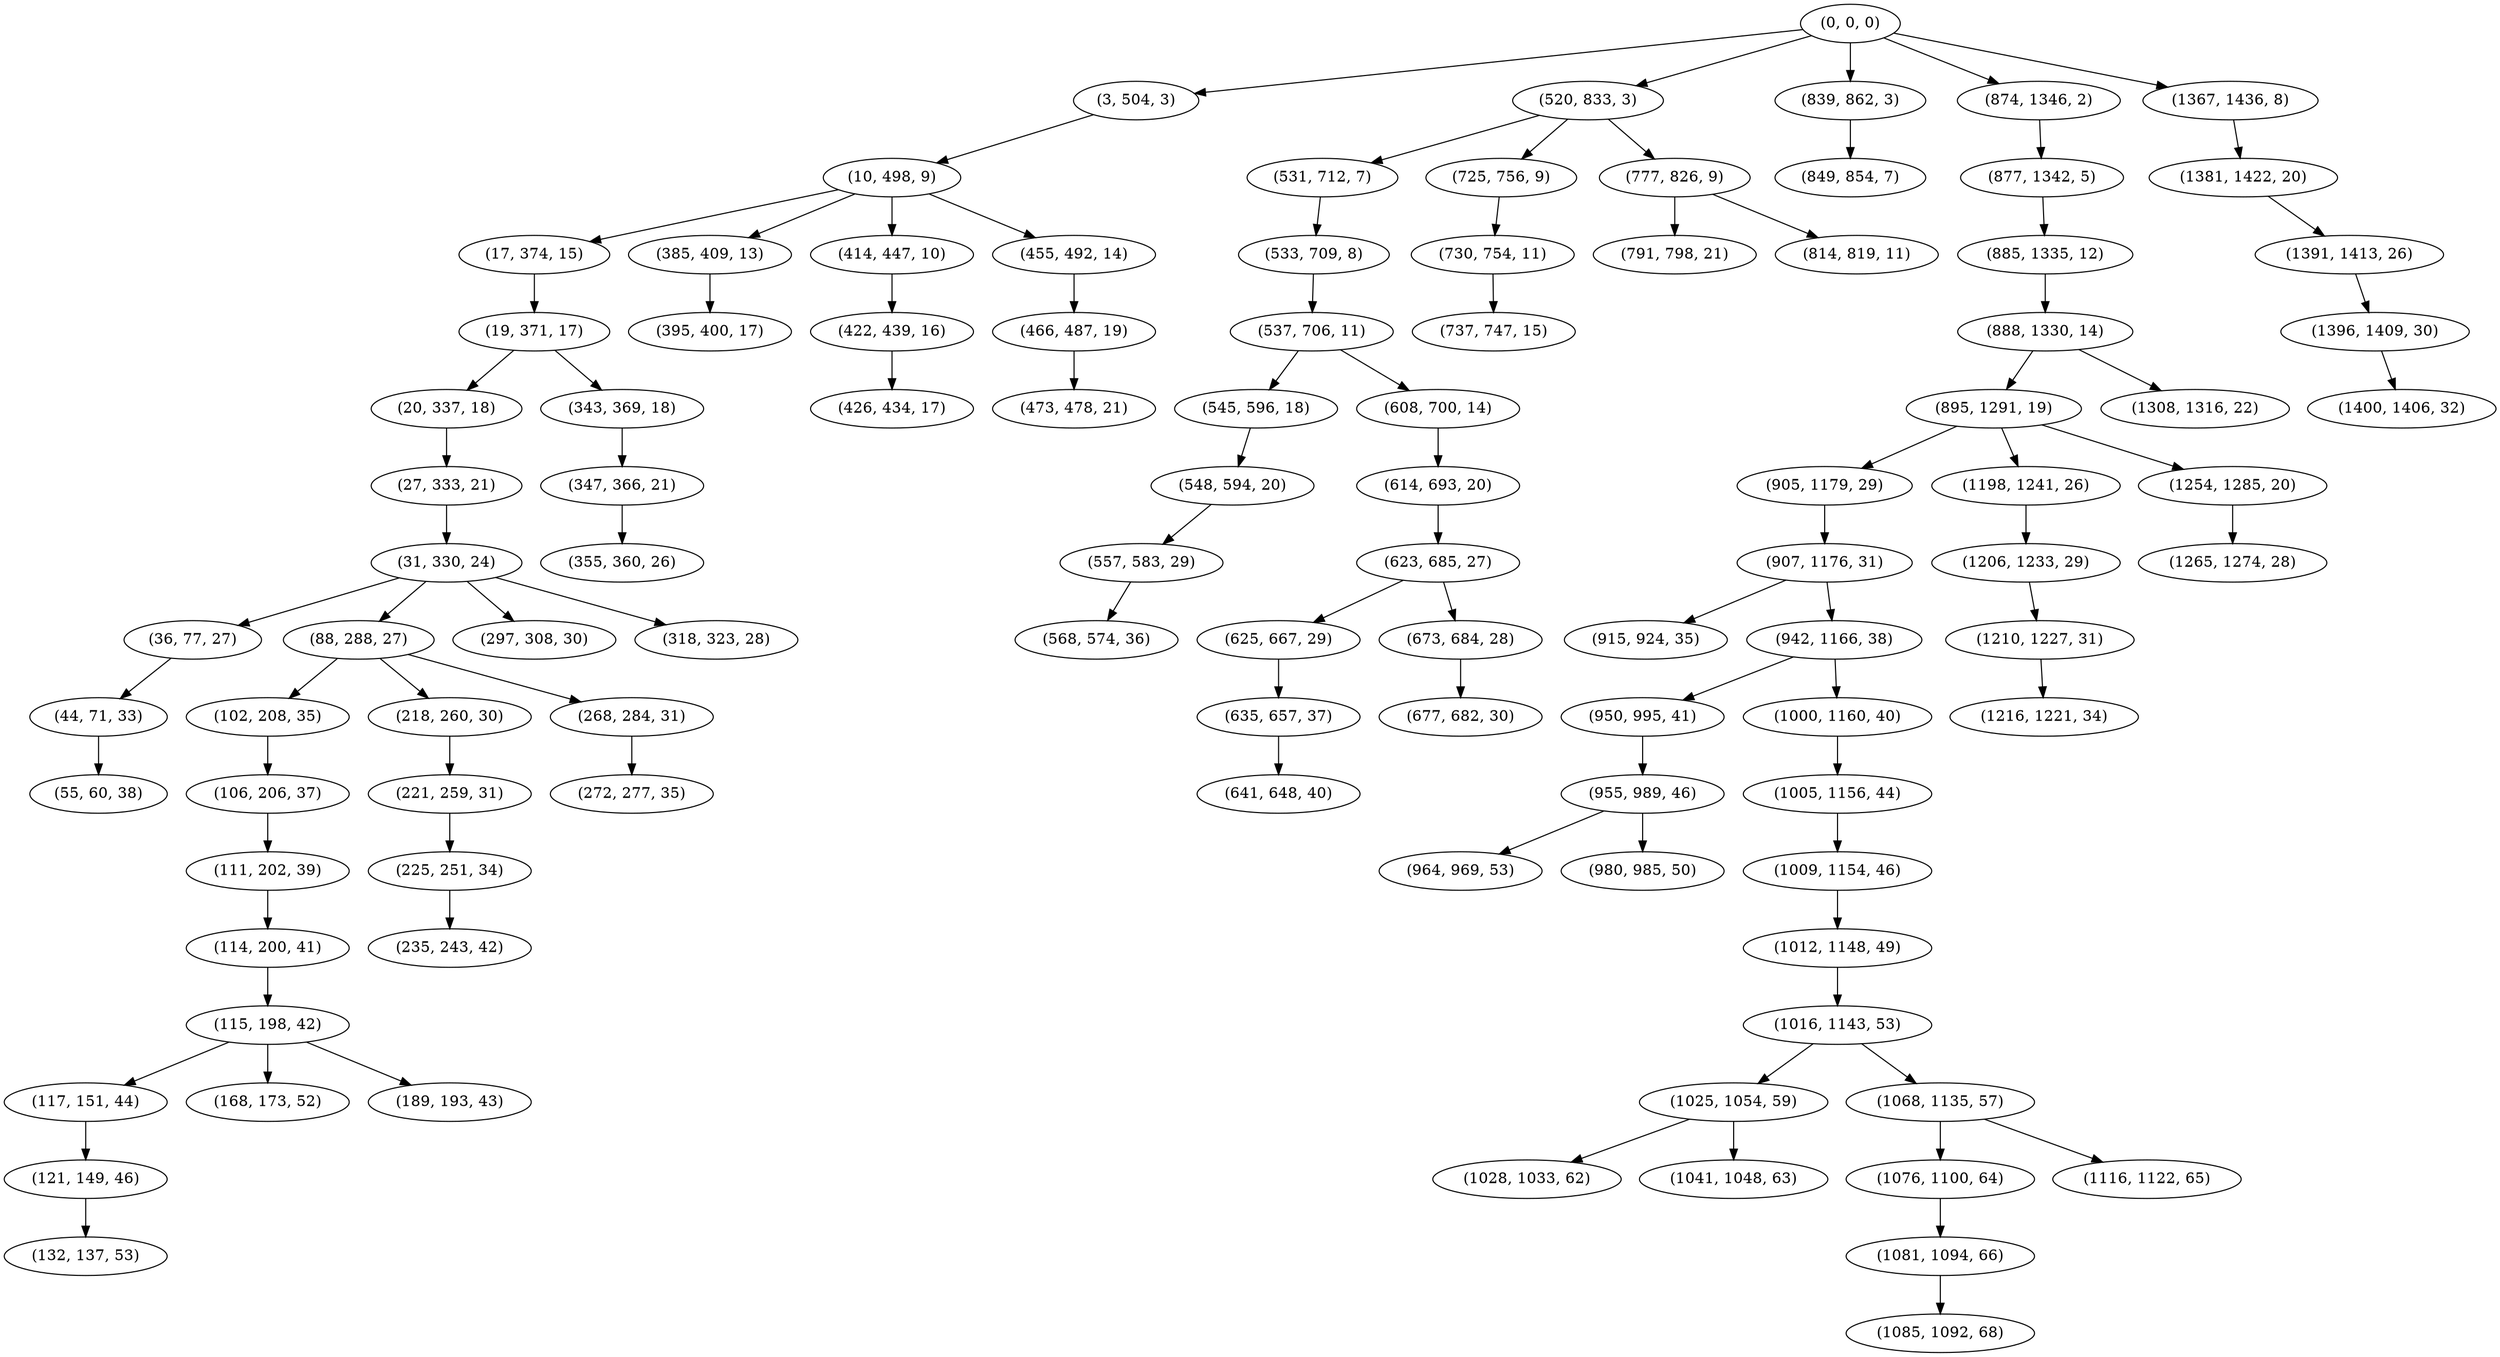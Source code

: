 digraph tree {
    "(0, 0, 0)";
    "(3, 504, 3)";
    "(10, 498, 9)";
    "(17, 374, 15)";
    "(19, 371, 17)";
    "(20, 337, 18)";
    "(27, 333, 21)";
    "(31, 330, 24)";
    "(36, 77, 27)";
    "(44, 71, 33)";
    "(55, 60, 38)";
    "(88, 288, 27)";
    "(102, 208, 35)";
    "(106, 206, 37)";
    "(111, 202, 39)";
    "(114, 200, 41)";
    "(115, 198, 42)";
    "(117, 151, 44)";
    "(121, 149, 46)";
    "(132, 137, 53)";
    "(168, 173, 52)";
    "(189, 193, 43)";
    "(218, 260, 30)";
    "(221, 259, 31)";
    "(225, 251, 34)";
    "(235, 243, 42)";
    "(268, 284, 31)";
    "(272, 277, 35)";
    "(297, 308, 30)";
    "(318, 323, 28)";
    "(343, 369, 18)";
    "(347, 366, 21)";
    "(355, 360, 26)";
    "(385, 409, 13)";
    "(395, 400, 17)";
    "(414, 447, 10)";
    "(422, 439, 16)";
    "(426, 434, 17)";
    "(455, 492, 14)";
    "(466, 487, 19)";
    "(473, 478, 21)";
    "(520, 833, 3)";
    "(531, 712, 7)";
    "(533, 709, 8)";
    "(537, 706, 11)";
    "(545, 596, 18)";
    "(548, 594, 20)";
    "(557, 583, 29)";
    "(568, 574, 36)";
    "(608, 700, 14)";
    "(614, 693, 20)";
    "(623, 685, 27)";
    "(625, 667, 29)";
    "(635, 657, 37)";
    "(641, 648, 40)";
    "(673, 684, 28)";
    "(677, 682, 30)";
    "(725, 756, 9)";
    "(730, 754, 11)";
    "(737, 747, 15)";
    "(777, 826, 9)";
    "(791, 798, 21)";
    "(814, 819, 11)";
    "(839, 862, 3)";
    "(849, 854, 7)";
    "(874, 1346, 2)";
    "(877, 1342, 5)";
    "(885, 1335, 12)";
    "(888, 1330, 14)";
    "(895, 1291, 19)";
    "(905, 1179, 29)";
    "(907, 1176, 31)";
    "(915, 924, 35)";
    "(942, 1166, 38)";
    "(950, 995, 41)";
    "(955, 989, 46)";
    "(964, 969, 53)";
    "(980, 985, 50)";
    "(1000, 1160, 40)";
    "(1005, 1156, 44)";
    "(1009, 1154, 46)";
    "(1012, 1148, 49)";
    "(1016, 1143, 53)";
    "(1025, 1054, 59)";
    "(1028, 1033, 62)";
    "(1041, 1048, 63)";
    "(1068, 1135, 57)";
    "(1076, 1100, 64)";
    "(1081, 1094, 66)";
    "(1085, 1092, 68)";
    "(1116, 1122, 65)";
    "(1198, 1241, 26)";
    "(1206, 1233, 29)";
    "(1210, 1227, 31)";
    "(1216, 1221, 34)";
    "(1254, 1285, 20)";
    "(1265, 1274, 28)";
    "(1308, 1316, 22)";
    "(1367, 1436, 8)";
    "(1381, 1422, 20)";
    "(1391, 1413, 26)";
    "(1396, 1409, 30)";
    "(1400, 1406, 32)";
    "(0, 0, 0)" -> "(3, 504, 3)";
    "(0, 0, 0)" -> "(520, 833, 3)";
    "(0, 0, 0)" -> "(839, 862, 3)";
    "(0, 0, 0)" -> "(874, 1346, 2)";
    "(0, 0, 0)" -> "(1367, 1436, 8)";
    "(3, 504, 3)" -> "(10, 498, 9)";
    "(10, 498, 9)" -> "(17, 374, 15)";
    "(10, 498, 9)" -> "(385, 409, 13)";
    "(10, 498, 9)" -> "(414, 447, 10)";
    "(10, 498, 9)" -> "(455, 492, 14)";
    "(17, 374, 15)" -> "(19, 371, 17)";
    "(19, 371, 17)" -> "(20, 337, 18)";
    "(19, 371, 17)" -> "(343, 369, 18)";
    "(20, 337, 18)" -> "(27, 333, 21)";
    "(27, 333, 21)" -> "(31, 330, 24)";
    "(31, 330, 24)" -> "(36, 77, 27)";
    "(31, 330, 24)" -> "(88, 288, 27)";
    "(31, 330, 24)" -> "(297, 308, 30)";
    "(31, 330, 24)" -> "(318, 323, 28)";
    "(36, 77, 27)" -> "(44, 71, 33)";
    "(44, 71, 33)" -> "(55, 60, 38)";
    "(88, 288, 27)" -> "(102, 208, 35)";
    "(88, 288, 27)" -> "(218, 260, 30)";
    "(88, 288, 27)" -> "(268, 284, 31)";
    "(102, 208, 35)" -> "(106, 206, 37)";
    "(106, 206, 37)" -> "(111, 202, 39)";
    "(111, 202, 39)" -> "(114, 200, 41)";
    "(114, 200, 41)" -> "(115, 198, 42)";
    "(115, 198, 42)" -> "(117, 151, 44)";
    "(115, 198, 42)" -> "(168, 173, 52)";
    "(115, 198, 42)" -> "(189, 193, 43)";
    "(117, 151, 44)" -> "(121, 149, 46)";
    "(121, 149, 46)" -> "(132, 137, 53)";
    "(218, 260, 30)" -> "(221, 259, 31)";
    "(221, 259, 31)" -> "(225, 251, 34)";
    "(225, 251, 34)" -> "(235, 243, 42)";
    "(268, 284, 31)" -> "(272, 277, 35)";
    "(343, 369, 18)" -> "(347, 366, 21)";
    "(347, 366, 21)" -> "(355, 360, 26)";
    "(385, 409, 13)" -> "(395, 400, 17)";
    "(414, 447, 10)" -> "(422, 439, 16)";
    "(422, 439, 16)" -> "(426, 434, 17)";
    "(455, 492, 14)" -> "(466, 487, 19)";
    "(466, 487, 19)" -> "(473, 478, 21)";
    "(520, 833, 3)" -> "(531, 712, 7)";
    "(520, 833, 3)" -> "(725, 756, 9)";
    "(520, 833, 3)" -> "(777, 826, 9)";
    "(531, 712, 7)" -> "(533, 709, 8)";
    "(533, 709, 8)" -> "(537, 706, 11)";
    "(537, 706, 11)" -> "(545, 596, 18)";
    "(537, 706, 11)" -> "(608, 700, 14)";
    "(545, 596, 18)" -> "(548, 594, 20)";
    "(548, 594, 20)" -> "(557, 583, 29)";
    "(557, 583, 29)" -> "(568, 574, 36)";
    "(608, 700, 14)" -> "(614, 693, 20)";
    "(614, 693, 20)" -> "(623, 685, 27)";
    "(623, 685, 27)" -> "(625, 667, 29)";
    "(623, 685, 27)" -> "(673, 684, 28)";
    "(625, 667, 29)" -> "(635, 657, 37)";
    "(635, 657, 37)" -> "(641, 648, 40)";
    "(673, 684, 28)" -> "(677, 682, 30)";
    "(725, 756, 9)" -> "(730, 754, 11)";
    "(730, 754, 11)" -> "(737, 747, 15)";
    "(777, 826, 9)" -> "(791, 798, 21)";
    "(777, 826, 9)" -> "(814, 819, 11)";
    "(839, 862, 3)" -> "(849, 854, 7)";
    "(874, 1346, 2)" -> "(877, 1342, 5)";
    "(877, 1342, 5)" -> "(885, 1335, 12)";
    "(885, 1335, 12)" -> "(888, 1330, 14)";
    "(888, 1330, 14)" -> "(895, 1291, 19)";
    "(888, 1330, 14)" -> "(1308, 1316, 22)";
    "(895, 1291, 19)" -> "(905, 1179, 29)";
    "(895, 1291, 19)" -> "(1198, 1241, 26)";
    "(895, 1291, 19)" -> "(1254, 1285, 20)";
    "(905, 1179, 29)" -> "(907, 1176, 31)";
    "(907, 1176, 31)" -> "(915, 924, 35)";
    "(907, 1176, 31)" -> "(942, 1166, 38)";
    "(942, 1166, 38)" -> "(950, 995, 41)";
    "(942, 1166, 38)" -> "(1000, 1160, 40)";
    "(950, 995, 41)" -> "(955, 989, 46)";
    "(955, 989, 46)" -> "(964, 969, 53)";
    "(955, 989, 46)" -> "(980, 985, 50)";
    "(1000, 1160, 40)" -> "(1005, 1156, 44)";
    "(1005, 1156, 44)" -> "(1009, 1154, 46)";
    "(1009, 1154, 46)" -> "(1012, 1148, 49)";
    "(1012, 1148, 49)" -> "(1016, 1143, 53)";
    "(1016, 1143, 53)" -> "(1025, 1054, 59)";
    "(1016, 1143, 53)" -> "(1068, 1135, 57)";
    "(1025, 1054, 59)" -> "(1028, 1033, 62)";
    "(1025, 1054, 59)" -> "(1041, 1048, 63)";
    "(1068, 1135, 57)" -> "(1076, 1100, 64)";
    "(1068, 1135, 57)" -> "(1116, 1122, 65)";
    "(1076, 1100, 64)" -> "(1081, 1094, 66)";
    "(1081, 1094, 66)" -> "(1085, 1092, 68)";
    "(1198, 1241, 26)" -> "(1206, 1233, 29)";
    "(1206, 1233, 29)" -> "(1210, 1227, 31)";
    "(1210, 1227, 31)" -> "(1216, 1221, 34)";
    "(1254, 1285, 20)" -> "(1265, 1274, 28)";
    "(1367, 1436, 8)" -> "(1381, 1422, 20)";
    "(1381, 1422, 20)" -> "(1391, 1413, 26)";
    "(1391, 1413, 26)" -> "(1396, 1409, 30)";
    "(1396, 1409, 30)" -> "(1400, 1406, 32)";
}
